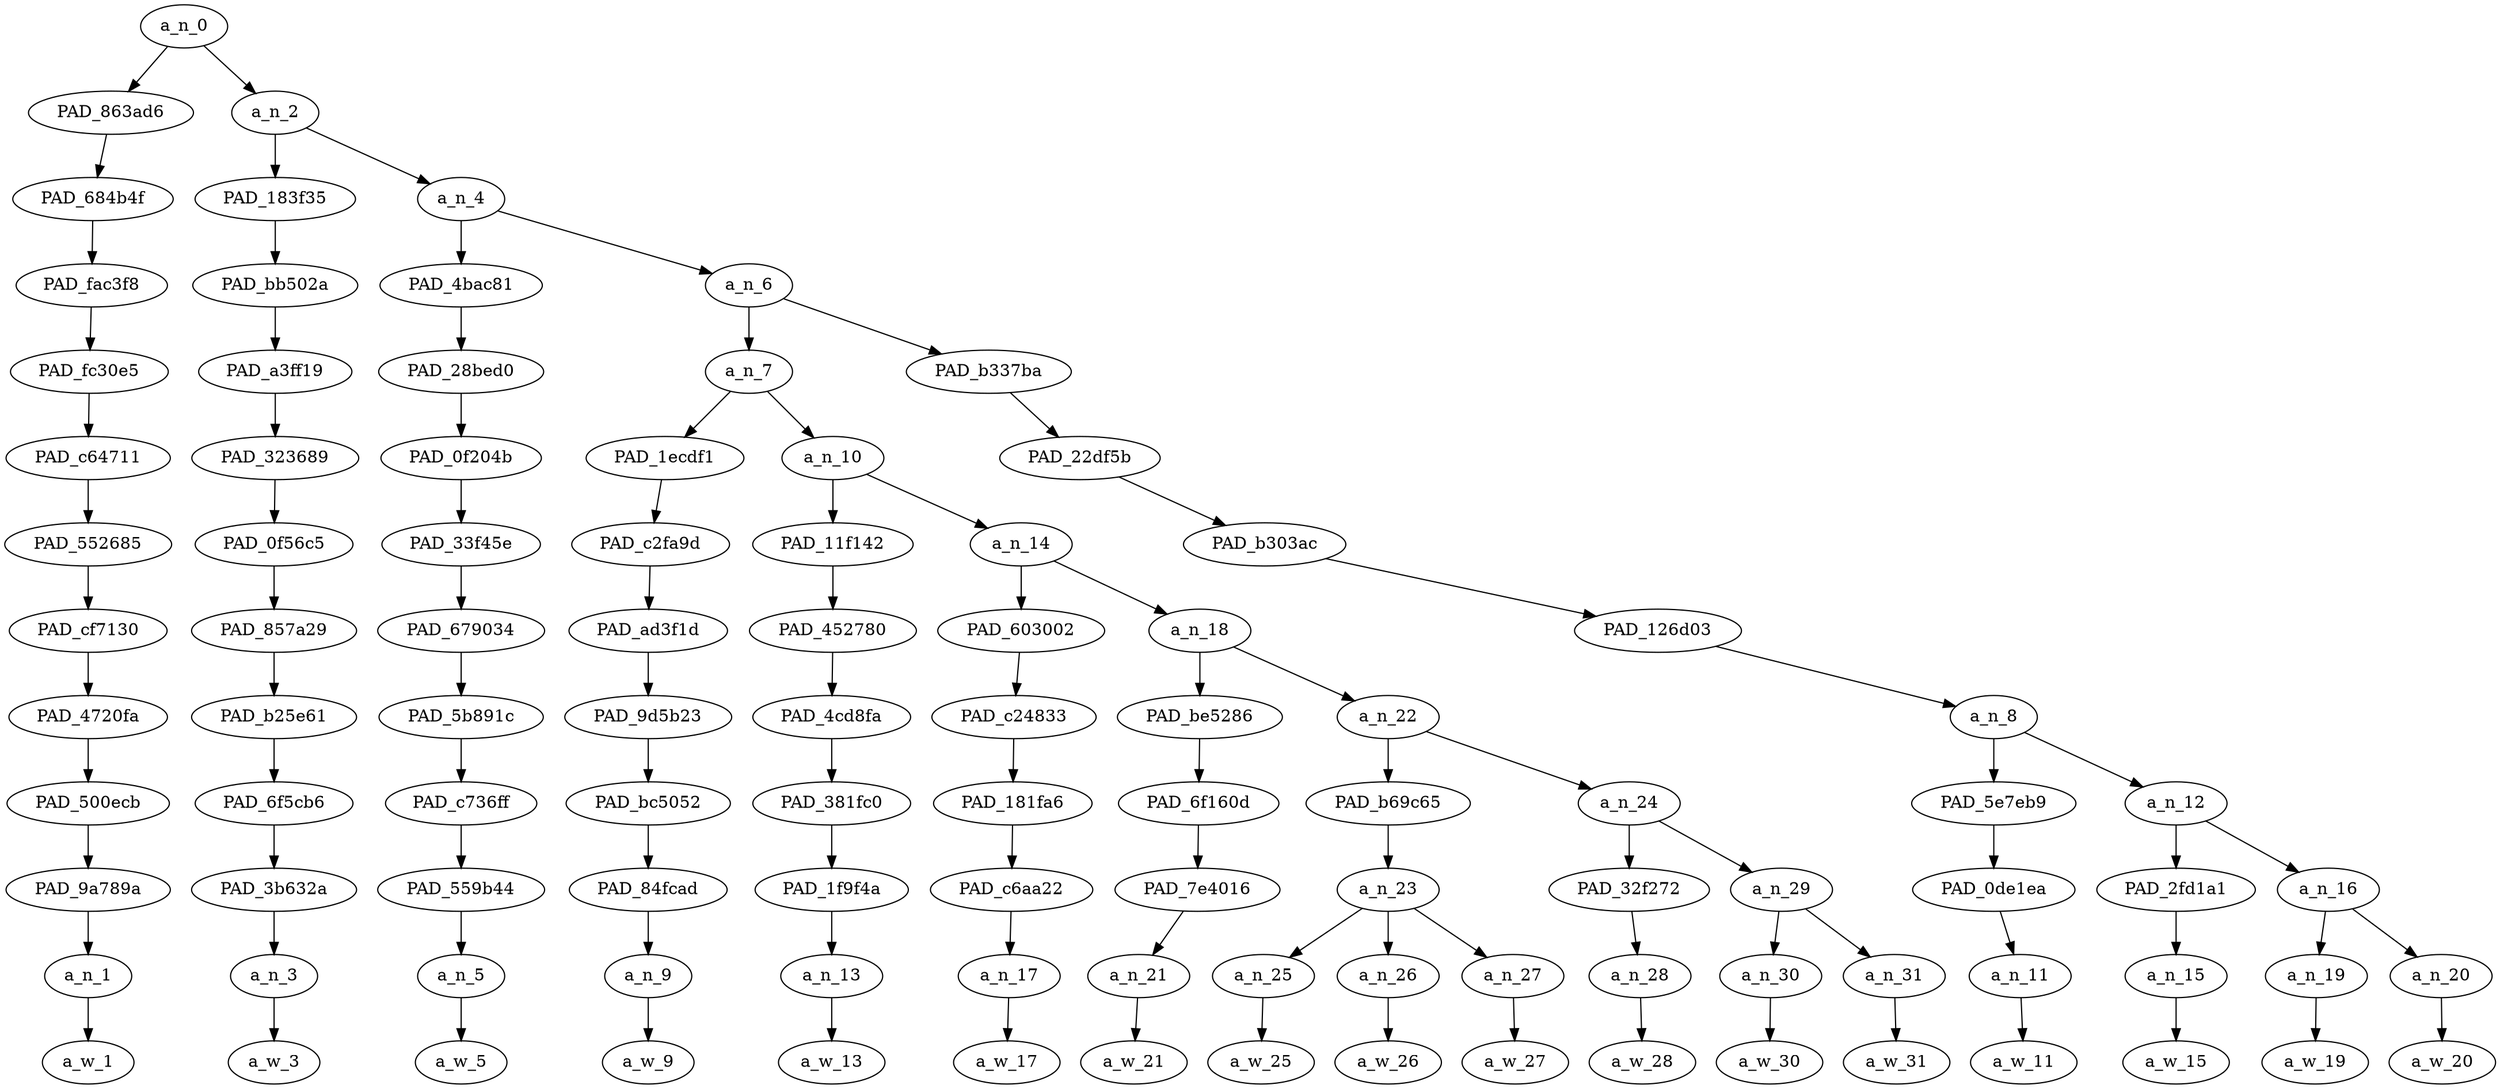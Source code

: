 strict digraph "" {
	a_n_0	[div_dir=1,
		index=0,
		level=12,
		pos="1.62255859375,12!",
		text_span="[0, 1, 2, 3, 4, 5, 6, 7, 8, 9, 10, 11, 12, 13, 14, 15, 16]",
		value=0.99999999];
	PAD_863ad6	[div_dir=-1,
		index=0,
		level=11,
		pos="0.0,11!",
		text_span="[0]",
		value=0.05897479];
	a_n_0 -> PAD_863ad6;
	a_n_2	[div_dir=1,
		index=1,
		level=11,
		pos="3.2451171875,11!",
		text_span="[1, 2, 3, 4, 5, 6, 7, 8, 9, 10, 11, 12, 13, 14, 15, 16]",
		value=0.94081886];
	a_n_0 -> a_n_2;
	PAD_684b4f	[div_dir=-1,
		index=0,
		level=10,
		pos="0.0,10!",
		text_span="[0]",
		value=0.05897479];
	PAD_863ad6 -> PAD_684b4f;
	PAD_fac3f8	[div_dir=-1,
		index=0,
		level=9,
		pos="0.0,9!",
		text_span="[0]",
		value=0.05897479];
	PAD_684b4f -> PAD_fac3f8;
	PAD_fc30e5	[div_dir=-1,
		index=0,
		level=8,
		pos="0.0,8!",
		text_span="[0]",
		value=0.05897479];
	PAD_fac3f8 -> PAD_fc30e5;
	PAD_c64711	[div_dir=-1,
		index=0,
		level=7,
		pos="0.0,7!",
		text_span="[0]",
		value=0.05897479];
	PAD_fc30e5 -> PAD_c64711;
	PAD_552685	[div_dir=-1,
		index=0,
		level=6,
		pos="0.0,6!",
		text_span="[0]",
		value=0.05897479];
	PAD_c64711 -> PAD_552685;
	PAD_cf7130	[div_dir=-1,
		index=0,
		level=5,
		pos="0.0,5!",
		text_span="[0]",
		value=0.05897479];
	PAD_552685 -> PAD_cf7130;
	PAD_4720fa	[div_dir=-1,
		index=0,
		level=4,
		pos="0.0,4!",
		text_span="[0]",
		value=0.05897479];
	PAD_cf7130 -> PAD_4720fa;
	PAD_500ecb	[div_dir=-1,
		index=0,
		level=3,
		pos="0.0,3!",
		text_span="[0]",
		value=0.05897479];
	PAD_4720fa -> PAD_500ecb;
	PAD_9a789a	[div_dir=-1,
		index=0,
		level=2,
		pos="0.0,2!",
		text_span="[0]",
		value=0.05897479];
	PAD_500ecb -> PAD_9a789a;
	a_n_1	[div_dir=-1,
		index=0,
		level=1,
		pos="0.0,1!",
		text_span="[0]",
		value=0.05897479];
	PAD_9a789a -> a_n_1;
	a_w_1	[div_dir=0,
		index=0,
		level=0,
		pos="0,0!",
		text_span="[0]",
		value=you];
	a_n_1 -> a_w_1;
	PAD_183f35	[div_dir=1,
		index=1,
		level=10,
		pos="1.0,10!",
		text_span="[1]",
		value=0.05788659];
	a_n_2 -> PAD_183f35;
	a_n_4	[div_dir=1,
		index=2,
		level=10,
		pos="5.490234375,10!",
		text_span="[2, 3, 4, 5, 6, 7, 8, 9, 10, 11, 12, 13, 14, 15, 16]",
		value=0.88259420];
	a_n_2 -> a_n_4;
	PAD_bb502a	[div_dir=1,
		index=1,
		level=9,
		pos="1.0,9!",
		text_span="[1]",
		value=0.05788659];
	PAD_183f35 -> PAD_bb502a;
	PAD_a3ff19	[div_dir=1,
		index=1,
		level=8,
		pos="1.0,8!",
		text_span="[1]",
		value=0.05788659];
	PAD_bb502a -> PAD_a3ff19;
	PAD_323689	[div_dir=1,
		index=1,
		level=7,
		pos="1.0,7!",
		text_span="[1]",
		value=0.05788659];
	PAD_a3ff19 -> PAD_323689;
	PAD_0f56c5	[div_dir=1,
		index=1,
		level=6,
		pos="1.0,6!",
		text_span="[1]",
		value=0.05788659];
	PAD_323689 -> PAD_0f56c5;
	PAD_857a29	[div_dir=1,
		index=1,
		level=5,
		pos="1.0,5!",
		text_span="[1]",
		value=0.05788659];
	PAD_0f56c5 -> PAD_857a29;
	PAD_b25e61	[div_dir=1,
		index=1,
		level=4,
		pos="1.0,4!",
		text_span="[1]",
		value=0.05788659];
	PAD_857a29 -> PAD_b25e61;
	PAD_6f5cb6	[div_dir=1,
		index=1,
		level=3,
		pos="1.0,3!",
		text_span="[1]",
		value=0.05788659];
	PAD_b25e61 -> PAD_6f5cb6;
	PAD_3b632a	[div_dir=1,
		index=1,
		level=2,
		pos="1.0,2!",
		text_span="[1]",
		value=0.05788659];
	PAD_6f5cb6 -> PAD_3b632a;
	a_n_3	[div_dir=1,
		index=1,
		level=1,
		pos="1.0,1!",
		text_span="[1]",
		value=0.05788659];
	PAD_3b632a -> a_n_3;
	a_w_3	[div_dir=0,
		index=1,
		level=0,
		pos="1,0!",
		text_span="[1]",
		value=wanna];
	a_n_3 -> a_w_3;
	PAD_4bac81	[div_dir=-1,
		index=2,
		level=9,
		pos="2.0,9!",
		text_span="[2]",
		value=0.04188677];
	a_n_4 -> PAD_4bac81;
	a_n_6	[div_dir=1,
		index=3,
		level=9,
		pos="8.98046875,9!",
		text_span="[3, 4, 5, 6, 7, 8, 9, 10, 11, 12, 13, 14, 15, 16]",
		value=0.84040057];
	a_n_4 -> a_n_6;
	PAD_28bed0	[div_dir=-1,
		index=2,
		level=8,
		pos="2.0,8!",
		text_span="[2]",
		value=0.04188677];
	PAD_4bac81 -> PAD_28bed0;
	PAD_0f204b	[div_dir=-1,
		index=2,
		level=7,
		pos="2.0,7!",
		text_span="[2]",
		value=0.04188677];
	PAD_28bed0 -> PAD_0f204b;
	PAD_33f45e	[div_dir=-1,
		index=2,
		level=6,
		pos="2.0,6!",
		text_span="[2]",
		value=0.04188677];
	PAD_0f204b -> PAD_33f45e;
	PAD_679034	[div_dir=-1,
		index=2,
		level=5,
		pos="2.0,5!",
		text_span="[2]",
		value=0.04188677];
	PAD_33f45e -> PAD_679034;
	PAD_5b891c	[div_dir=-1,
		index=2,
		level=4,
		pos="2.0,4!",
		text_span="[2]",
		value=0.04188677];
	PAD_679034 -> PAD_5b891c;
	PAD_c736ff	[div_dir=-1,
		index=2,
		level=3,
		pos="2.0,3!",
		text_span="[2]",
		value=0.04188677];
	PAD_5b891c -> PAD_c736ff;
	PAD_559b44	[div_dir=-1,
		index=2,
		level=2,
		pos="2.0,2!",
		text_span="[2]",
		value=0.04188677];
	PAD_c736ff -> PAD_559b44;
	a_n_5	[div_dir=-1,
		index=2,
		level=1,
		pos="2.0,1!",
		text_span="[2]",
		value=0.04188677];
	PAD_559b44 -> a_n_5;
	a_w_5	[div_dir=0,
		index=2,
		level=0,
		pos="2,0!",
		text_span="[2]",
		value=know];
	a_n_5 -> a_w_5;
	a_n_7	[div_dir=1,
		index=3,
		level=8,
		pos="4.0859375,8!",
		text_span="[3, 4, 5, 6, 7, 8, 9, 10, 11, 12]",
		value=0.56948032];
	a_n_6 -> a_n_7;
	PAD_b337ba	[div_dir=1,
		index=4,
		level=8,
		pos="13.875,8!",
		text_span="[13, 14, 15, 16]",
		value=0.27059239];
	a_n_6 -> PAD_b337ba;
	PAD_1ecdf1	[div_dir=1,
		index=3,
		level=7,
		pos="3.0,7!",
		text_span="[3]",
		value=0.03987387];
	a_n_7 -> PAD_1ecdf1;
	a_n_10	[div_dir=1,
		index=4,
		level=7,
		pos="5.171875,7!",
		text_span="[4, 5, 6, 7, 8, 9, 10, 11, 12]",
		value=0.52951989];
	a_n_7 -> a_n_10;
	PAD_c2fa9d	[div_dir=1,
		index=3,
		level=6,
		pos="3.0,6!",
		text_span="[3]",
		value=0.03987387];
	PAD_1ecdf1 -> PAD_c2fa9d;
	PAD_ad3f1d	[div_dir=1,
		index=3,
		level=5,
		pos="3.0,5!",
		text_span="[3]",
		value=0.03987387];
	PAD_c2fa9d -> PAD_ad3f1d;
	PAD_9d5b23	[div_dir=1,
		index=3,
		level=4,
		pos="3.0,4!",
		text_span="[3]",
		value=0.03987387];
	PAD_ad3f1d -> PAD_9d5b23;
	PAD_bc5052	[div_dir=1,
		index=3,
		level=3,
		pos="3.0,3!",
		text_span="[3]",
		value=0.03987387];
	PAD_9d5b23 -> PAD_bc5052;
	PAD_84fcad	[div_dir=1,
		index=3,
		level=2,
		pos="3.0,2!",
		text_span="[3]",
		value=0.03987387];
	PAD_bc5052 -> PAD_84fcad;
	a_n_9	[div_dir=1,
		index=3,
		level=1,
		pos="3.0,1!",
		text_span="[3]",
		value=0.03987387];
	PAD_84fcad -> a_n_9;
	a_w_9	[div_dir=0,
		index=3,
		level=0,
		pos="3,0!",
		text_span="[3]",
		value=what];
	a_n_9 -> a_w_9;
	PAD_11f142	[div_dir=1,
		index=4,
		level=6,
		pos="4.0,6!",
		text_span="[4]",
		value=0.03773910];
	a_n_10 -> PAD_11f142;
	a_n_14	[div_dir=1,
		index=5,
		level=6,
		pos="6.34375,6!",
		text_span="[5, 6, 7, 8, 9, 10, 11, 12]",
		value=0.49170400];
	a_n_10 -> a_n_14;
	PAD_452780	[div_dir=1,
		index=4,
		level=5,
		pos="4.0,5!",
		text_span="[4]",
		value=0.03773910];
	PAD_11f142 -> PAD_452780;
	PAD_4cd8fa	[div_dir=1,
		index=4,
		level=4,
		pos="4.0,4!",
		text_span="[4]",
		value=0.03773910];
	PAD_452780 -> PAD_4cd8fa;
	PAD_381fc0	[div_dir=1,
		index=4,
		level=3,
		pos="4.0,3!",
		text_span="[4]",
		value=0.03773910];
	PAD_4cd8fa -> PAD_381fc0;
	PAD_1f9f4a	[div_dir=1,
		index=4,
		level=2,
		pos="4.0,2!",
		text_span="[4]",
		value=0.03773910];
	PAD_381fc0 -> PAD_1f9f4a;
	a_n_13	[div_dir=1,
		index=4,
		level=1,
		pos="4.0,1!",
		text_span="[4]",
		value=0.03773910];
	PAD_1f9f4a -> a_n_13;
	a_w_13	[div_dir=0,
		index=4,
		level=0,
		pos="4,0!",
		text_span="[4]",
		value=i];
	a_n_13 -> a_w_13;
	PAD_603002	[div_dir=1,
		index=5,
		level=5,
		pos="5.0,5!",
		text_span="[5]",
		value=0.05803576];
	a_n_14 -> PAD_603002;
	a_n_18	[div_dir=1,
		index=6,
		level=5,
		pos="7.6875,5!",
		text_span="[6, 7, 8, 9, 10, 11, 12]",
		value=0.43364067];
	a_n_14 -> a_n_18;
	PAD_c24833	[div_dir=1,
		index=5,
		level=4,
		pos="5.0,4!",
		text_span="[5]",
		value=0.05803576];
	PAD_603002 -> PAD_c24833;
	PAD_181fa6	[div_dir=1,
		index=5,
		level=3,
		pos="5.0,3!",
		text_span="[5]",
		value=0.05803576];
	PAD_c24833 -> PAD_181fa6;
	PAD_c6aa22	[div_dir=1,
		index=5,
		level=2,
		pos="5.0,2!",
		text_span="[5]",
		value=0.05803576];
	PAD_181fa6 -> PAD_c6aa22;
	a_n_17	[div_dir=1,
		index=5,
		level=1,
		pos="5.0,1!",
		text_span="[5]",
		value=0.05803576];
	PAD_c6aa22 -> a_n_17;
	a_w_17	[div_dir=0,
		index=5,
		level=0,
		pos="5,0!",
		text_span="[5]",
		value=miss];
	a_n_17 -> a_w_17;
	PAD_be5286	[div_dir=1,
		index=6,
		level=4,
		pos="6.0,4!",
		text_span="[6]",
		value=0.03733245];
	a_n_18 -> PAD_be5286;
	a_n_22	[div_dir=1,
		index=7,
		level=4,
		pos="9.375,4!",
		text_span="[7, 8, 9, 10, 11, 12]",
		value=0.39628832];
	a_n_18 -> a_n_22;
	PAD_6f160d	[div_dir=1,
		index=6,
		level=3,
		pos="6.0,3!",
		text_span="[6]",
		value=0.03733245];
	PAD_be5286 -> PAD_6f160d;
	PAD_7e4016	[div_dir=1,
		index=6,
		level=2,
		pos="6.0,2!",
		text_span="[6]",
		value=0.03733245];
	PAD_6f160d -> PAD_7e4016;
	a_n_21	[div_dir=1,
		index=6,
		level=1,
		pos="6.0,1!",
		text_span="[6]",
		value=0.03733245];
	PAD_7e4016 -> a_n_21;
	a_w_21	[div_dir=0,
		index=6,
		level=0,
		pos="6,0!",
		text_span="[6]",
		value=about];
	a_n_21 -> a_w_21;
	PAD_b69c65	[div_dir=1,
		index=7,
		level=3,
		pos="8.0,3!",
		text_span="[7, 8, 9]",
		value=0.21398617];
	a_n_22 -> PAD_b69c65;
	a_n_24	[div_dir=-1,
		index=8,
		level=3,
		pos="10.75,3!",
		text_span="[10, 11, 12]",
		value=0.18228180];
	a_n_22 -> a_n_24;
	a_n_23	[div_dir=1,
		index=7,
		level=2,
		pos="8.0,2!",
		text_span="[7, 8, 9]",
		value=0.21398617];
	PAD_b69c65 -> a_n_23;
	a_n_25	[div_dir=1,
		index=7,
		level=1,
		pos="7.0,1!",
		text_span="[7]",
		value=0.05674429];
	a_n_23 -> a_n_25;
	a_n_26	[div_dir=1,
		index=8,
		level=1,
		pos="8.0,1!",
		text_span="[8]",
		value=0.07008380];
	a_n_23 -> a_n_26;
	a_n_27	[div_dir=-1,
		index=9,
		level=1,
		pos="9.0,1!",
		text_span="[9]",
		value=0.08706591];
	a_n_23 -> a_n_27;
	a_w_25	[div_dir=0,
		index=7,
		level=0,
		pos="7,0!",
		text_span="[7]",
		value=college];
	a_n_25 -> a_w_25;
	a_w_26	[div_dir=0,
		index=8,
		level=0,
		pos="8,0!",
		text_span="[8]",
		value=bonus];
	a_n_26 -> a_w_26;
	a_w_27	[div_dir=0,
		index=9,
		level=0,
		pos="9,0!",
		text_span="[9]",
		value=dollars];
	a_n_27 -> a_w_27;
	PAD_32f272	[div_dir=-1,
		index=8,
		level=2,
		pos="10.0,2!",
		text_span="[10]",
		value=0.05635069];
	a_n_24 -> PAD_32f272;
	a_n_29	[div_dir=1,
		index=9,
		level=2,
		pos="11.5,2!",
		text_span="[11, 12]",
		value=0.12586897];
	a_n_24 -> a_n_29;
	a_n_28	[div_dir=-1,
		index=10,
		level=1,
		pos="10.0,1!",
		text_span="[10]",
		value=0.05635069];
	PAD_32f272 -> a_n_28;
	a_w_28	[div_dir=0,
		index=10,
		level=0,
		pos="10,0!",
		text_span="[10]",
		value=paying];
	a_n_28 -> a_w_28;
	a_n_30	[div_dir=1,
		index=11,
		level=1,
		pos="11.0,1!",
		text_span="[11]",
		value=0.03880218];
	a_n_29 -> a_n_30;
	a_n_31	[div_dir=-1,
		index=12,
		level=1,
		pos="12.0,1!",
		text_span="[12]",
		value=0.08700710];
	a_n_29 -> a_n_31;
	a_w_30	[div_dir=0,
		index=11,
		level=0,
		pos="11,0!",
		text_span="[11]",
		value=for];
	a_n_30 -> a_w_30;
	a_w_31	[div_dir=0,
		index=12,
		level=0,
		pos="12,0!",
		text_span="[12]",
		value=food];
	a_n_31 -> a_w_31;
	PAD_22df5b	[div_dir=1,
		index=5,
		level=7,
		pos="13.875,7!",
		text_span="[13, 14, 15, 16]",
		value=0.27059239];
	PAD_b337ba -> PAD_22df5b;
	PAD_b303ac	[div_dir=1,
		index=6,
		level=6,
		pos="13.875,6!",
		text_span="[13, 14, 15, 16]",
		value=0.27059239];
	PAD_22df5b -> PAD_b303ac;
	PAD_126d03	[div_dir=1,
		index=7,
		level=5,
		pos="13.875,5!",
		text_span="[13, 14, 15, 16]",
		value=0.27059239];
	PAD_b303ac -> PAD_126d03;
	a_n_8	[div_dir=1,
		index=8,
		level=4,
		pos="13.875,4!",
		text_span="[13, 14, 15, 16]",
		value=0.27059239];
	PAD_126d03 -> a_n_8;
	PAD_5e7eb9	[div_dir=1,
		index=9,
		level=3,
		pos="13.0,3!",
		text_span="[13]",
		value=0.04798392];
	a_n_8 -> PAD_5e7eb9;
	a_n_12	[div_dir=1,
		index=10,
		level=3,
		pos="14.75,3!",
		text_span="[14, 15, 16]",
		value=0.22213227];
	a_n_8 -> a_n_12;
	PAD_0de1ea	[div_dir=1,
		index=10,
		level=2,
		pos="13.0,2!",
		text_span="[13]",
		value=0.04798392];
	PAD_5e7eb9 -> PAD_0de1ea;
	a_n_11	[div_dir=1,
		index=13,
		level=1,
		pos="13.0,1!",
		text_span="[13]",
		value=0.04798392];
	PAD_0de1ea -> a_n_11;
	a_w_11	[div_dir=0,
		index=13,
		level=0,
		pos="13,0!",
		text_span="[13]",
		value=is];
	a_n_11 -> a_w_11;
	PAD_2fd1a1	[div_dir=1,
		index=11,
		level=2,
		pos="14.0,2!",
		text_span="[14]",
		value=0.11313290];
	a_n_12 -> PAD_2fd1a1;
	a_n_16	[div_dir=1,
		index=12,
		level=2,
		pos="15.5,2!",
		text_span="[15, 16]",
		value=0.10859479];
	a_n_12 -> a_n_16;
	a_n_15	[div_dir=1,
		index=14,
		level=1,
		pos="14.0,1!",
		text_span="[14]",
		value=0.11313290];
	PAD_2fd1a1 -> a_n_15;
	a_w_15	[div_dir=0,
		index=14,
		level=0,
		pos="14,0!",
		text_span="[14]",
		value=ghetto];
	a_n_15 -> a_w_15;
	a_n_19	[div_dir=1,
		index=15,
		level=1,
		pos="15.0,1!",
		text_span="[15]",
		value=0.04032052];
	a_n_16 -> a_n_19;
	a_n_20	[div_dir=-1,
		index=16,
		level=1,
		pos="16.0,1!",
		text_span="[16]",
		value=0.06827265];
	a_n_16 -> a_n_20;
	a_w_19	[div_dir=0,
		index=15,
		level=0,
		pos="15,0!",
		text_span="[15]",
		value=as];
	a_n_19 -> a_w_19;
	a_w_20	[div_dir=0,
		index=16,
		level=0,
		pos="16,0!",
		text_span="[16]",
		value=hell];
	a_n_20 -> a_w_20;
}
